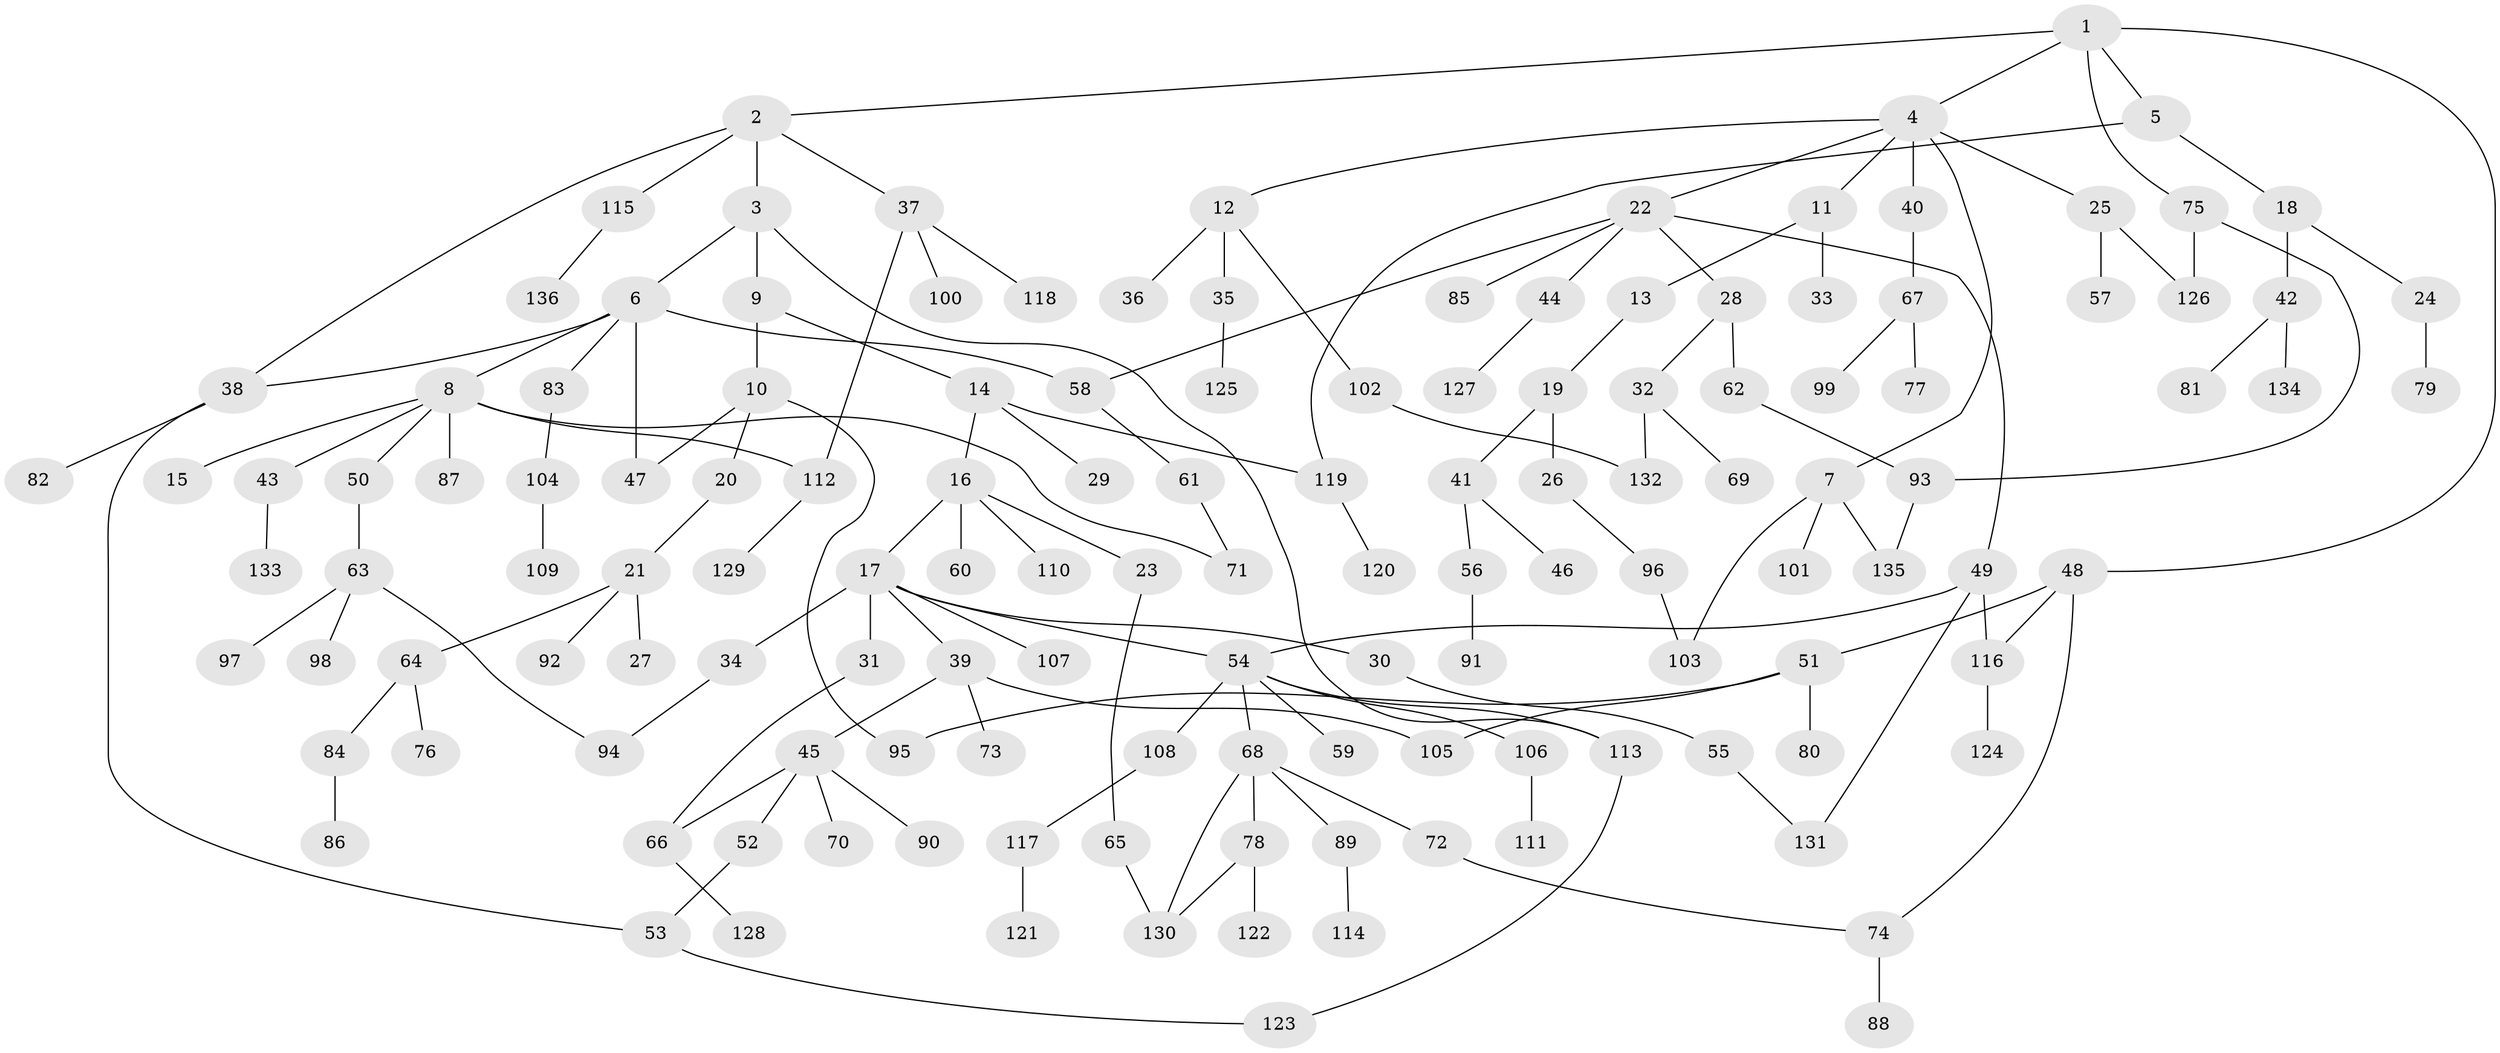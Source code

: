// coarse degree distribution, {8: 0.010526315789473684, 5: 0.06315789473684211, 9: 0.010526315789473684, 3: 0.15789473684210525, 7: 0.031578947368421054, 4: 0.06315789473684211, 2: 0.3263157894736842, 1: 0.3263157894736842, 6: 0.010526315789473684}
// Generated by graph-tools (version 1.1) at 2025/23/03/03/25 07:23:35]
// undirected, 136 vertices, 159 edges
graph export_dot {
graph [start="1"]
  node [color=gray90,style=filled];
  1;
  2;
  3;
  4;
  5;
  6;
  7;
  8;
  9;
  10;
  11;
  12;
  13;
  14;
  15;
  16;
  17;
  18;
  19;
  20;
  21;
  22;
  23;
  24;
  25;
  26;
  27;
  28;
  29;
  30;
  31;
  32;
  33;
  34;
  35;
  36;
  37;
  38;
  39;
  40;
  41;
  42;
  43;
  44;
  45;
  46;
  47;
  48;
  49;
  50;
  51;
  52;
  53;
  54;
  55;
  56;
  57;
  58;
  59;
  60;
  61;
  62;
  63;
  64;
  65;
  66;
  67;
  68;
  69;
  70;
  71;
  72;
  73;
  74;
  75;
  76;
  77;
  78;
  79;
  80;
  81;
  82;
  83;
  84;
  85;
  86;
  87;
  88;
  89;
  90;
  91;
  92;
  93;
  94;
  95;
  96;
  97;
  98;
  99;
  100;
  101;
  102;
  103;
  104;
  105;
  106;
  107;
  108;
  109;
  110;
  111;
  112;
  113;
  114;
  115;
  116;
  117;
  118;
  119;
  120;
  121;
  122;
  123;
  124;
  125;
  126;
  127;
  128;
  129;
  130;
  131;
  132;
  133;
  134;
  135;
  136;
  1 -- 2;
  1 -- 4;
  1 -- 5;
  1 -- 48;
  1 -- 75;
  2 -- 3;
  2 -- 37;
  2 -- 115;
  2 -- 38;
  3 -- 6;
  3 -- 9;
  3 -- 113;
  4 -- 7;
  4 -- 11;
  4 -- 12;
  4 -- 22;
  4 -- 25;
  4 -- 40;
  5 -- 18;
  5 -- 119;
  6 -- 8;
  6 -- 38;
  6 -- 47;
  6 -- 58;
  6 -- 83;
  7 -- 101;
  7 -- 135;
  7 -- 103;
  8 -- 15;
  8 -- 43;
  8 -- 50;
  8 -- 87;
  8 -- 112;
  8 -- 71;
  9 -- 10;
  9 -- 14;
  10 -- 20;
  10 -- 47;
  10 -- 95;
  11 -- 13;
  11 -- 33;
  12 -- 35;
  12 -- 36;
  12 -- 102;
  13 -- 19;
  14 -- 16;
  14 -- 29;
  14 -- 119;
  16 -- 17;
  16 -- 23;
  16 -- 60;
  16 -- 110;
  17 -- 30;
  17 -- 31;
  17 -- 34;
  17 -- 39;
  17 -- 54;
  17 -- 107;
  18 -- 24;
  18 -- 42;
  19 -- 26;
  19 -- 41;
  20 -- 21;
  21 -- 27;
  21 -- 64;
  21 -- 92;
  22 -- 28;
  22 -- 44;
  22 -- 49;
  22 -- 85;
  22 -- 58;
  23 -- 65;
  24 -- 79;
  25 -- 57;
  25 -- 126;
  26 -- 96;
  28 -- 32;
  28 -- 62;
  30 -- 55;
  31 -- 66;
  32 -- 69;
  32 -- 132;
  34 -- 94;
  35 -- 125;
  37 -- 100;
  37 -- 118;
  37 -- 112;
  38 -- 53;
  38 -- 82;
  39 -- 45;
  39 -- 73;
  39 -- 105;
  40 -- 67;
  41 -- 46;
  41 -- 56;
  42 -- 81;
  42 -- 134;
  43 -- 133;
  44 -- 127;
  45 -- 52;
  45 -- 66;
  45 -- 70;
  45 -- 90;
  48 -- 51;
  48 -- 74;
  48 -- 116;
  49 -- 116;
  49 -- 131;
  49 -- 54;
  50 -- 63;
  51 -- 80;
  51 -- 95;
  51 -- 105;
  52 -- 53;
  53 -- 123;
  54 -- 59;
  54 -- 68;
  54 -- 106;
  54 -- 108;
  54 -- 113;
  55 -- 131;
  56 -- 91;
  58 -- 61;
  61 -- 71;
  62 -- 93;
  63 -- 97;
  63 -- 98;
  63 -- 94;
  64 -- 76;
  64 -- 84;
  65 -- 130;
  66 -- 128;
  67 -- 77;
  67 -- 99;
  68 -- 72;
  68 -- 78;
  68 -- 89;
  68 -- 130;
  72 -- 74;
  74 -- 88;
  75 -- 93;
  75 -- 126;
  78 -- 122;
  78 -- 130;
  83 -- 104;
  84 -- 86;
  89 -- 114;
  93 -- 135;
  96 -- 103;
  102 -- 132;
  104 -- 109;
  106 -- 111;
  108 -- 117;
  112 -- 129;
  113 -- 123;
  115 -- 136;
  116 -- 124;
  117 -- 121;
  119 -- 120;
}

